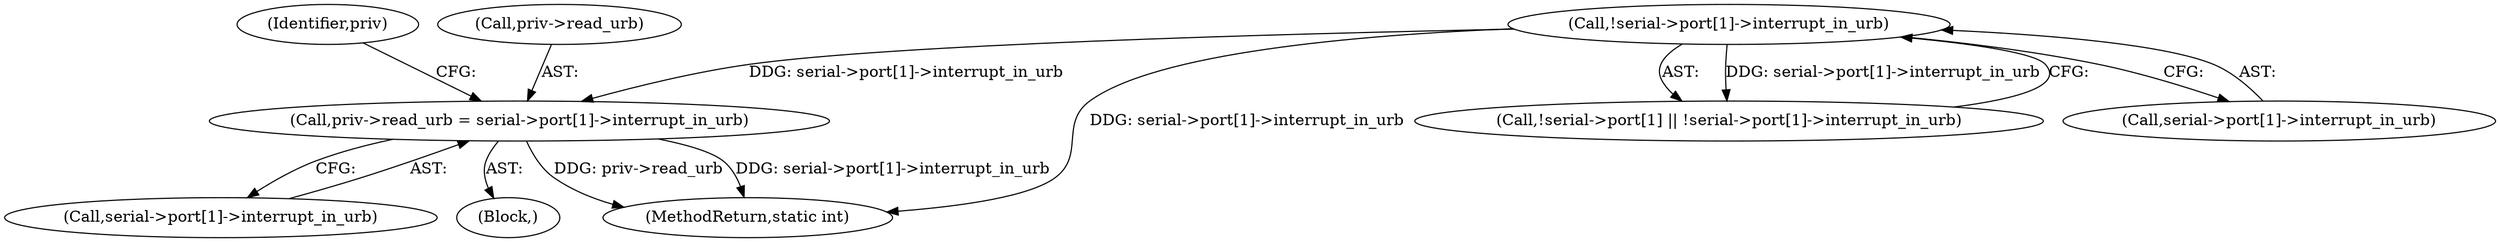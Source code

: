 digraph "0_linux_4e9a0b05257f29cf4b75f3209243ed71614d062e@API" {
"1000151" [label="(Call,priv->read_urb = serial->port[1]->interrupt_in_urb)"];
"1000120" [label="(Call,!serial->port[1]->interrupt_in_urb)"];
"1000113" [label="(Call,!serial->port[1] || !serial->port[1]->interrupt_in_urb)"];
"1000155" [label="(Call,serial->port[1]->interrupt_in_urb)"];
"1000104" [label="(Block,)"];
"1000120" [label="(Call,!serial->port[1]->interrupt_in_urb)"];
"1000151" [label="(Call,priv->read_urb = serial->port[1]->interrupt_in_urb)"];
"1000179" [label="(MethodReturn,static int)"];
"1000165" [label="(Identifier,priv)"];
"1000121" [label="(Call,serial->port[1]->interrupt_in_urb)"];
"1000152" [label="(Call,priv->read_urb)"];
"1000151" -> "1000104"  [label="AST: "];
"1000151" -> "1000155"  [label="CFG: "];
"1000152" -> "1000151"  [label="AST: "];
"1000155" -> "1000151"  [label="AST: "];
"1000165" -> "1000151"  [label="CFG: "];
"1000151" -> "1000179"  [label="DDG: priv->read_urb"];
"1000151" -> "1000179"  [label="DDG: serial->port[1]->interrupt_in_urb"];
"1000120" -> "1000151"  [label="DDG: serial->port[1]->interrupt_in_urb"];
"1000120" -> "1000113"  [label="AST: "];
"1000120" -> "1000121"  [label="CFG: "];
"1000121" -> "1000120"  [label="AST: "];
"1000113" -> "1000120"  [label="CFG: "];
"1000120" -> "1000179"  [label="DDG: serial->port[1]->interrupt_in_urb"];
"1000120" -> "1000113"  [label="DDG: serial->port[1]->interrupt_in_urb"];
}

